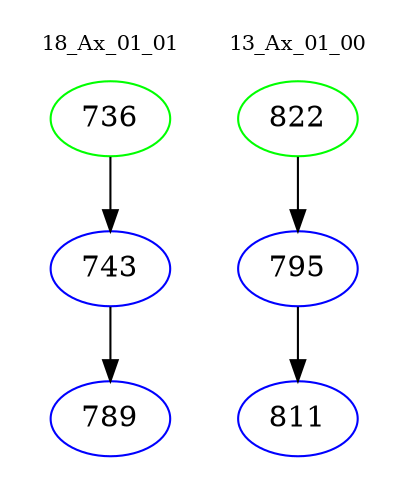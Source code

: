 digraph{
subgraph cluster_0 {
color = white
label = "18_Ax_01_01";
fontsize=10;
T0_736 [label="736", color="green"]
T0_736 -> T0_743 [color="black"]
T0_743 [label="743", color="blue"]
T0_743 -> T0_789 [color="black"]
T0_789 [label="789", color="blue"]
}
subgraph cluster_1 {
color = white
label = "13_Ax_01_00";
fontsize=10;
T1_822 [label="822", color="green"]
T1_822 -> T1_795 [color="black"]
T1_795 [label="795", color="blue"]
T1_795 -> T1_811 [color="black"]
T1_811 [label="811", color="blue"]
}
}

